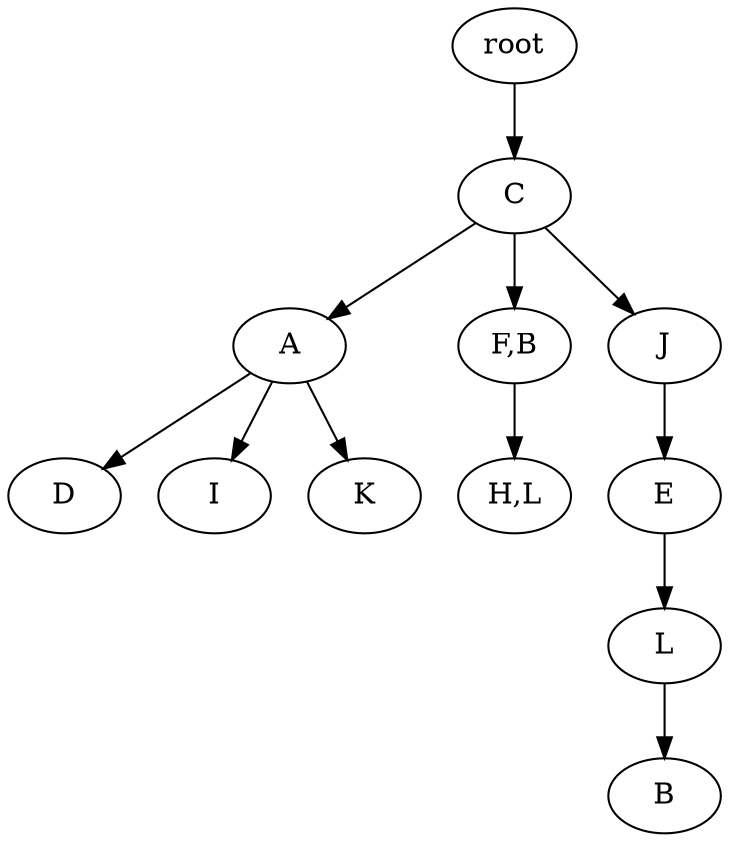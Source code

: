 strict digraph G {
	graph [name=G];
	0	 [label=root];
	2	 [label=C];
	0 -> 2;
	4	 [label=A];
	9	 [label=D];
	4 -> 9;
	7	 [label=I];
	4 -> 7;
	8	 [label=K];
	4 -> 8;
	12	 [label=B];
	2 -> 4;
	3	 [label="F,B"];
	2 -> 3;
	5	 [label=J];
	2 -> 5;
	10	 [label=E];
	11	 [label=L];
	10 -> 11;
	6	 [label="H,L"];
	3 -> 6;
	5 -> 10;
	11 -> 12;
}
